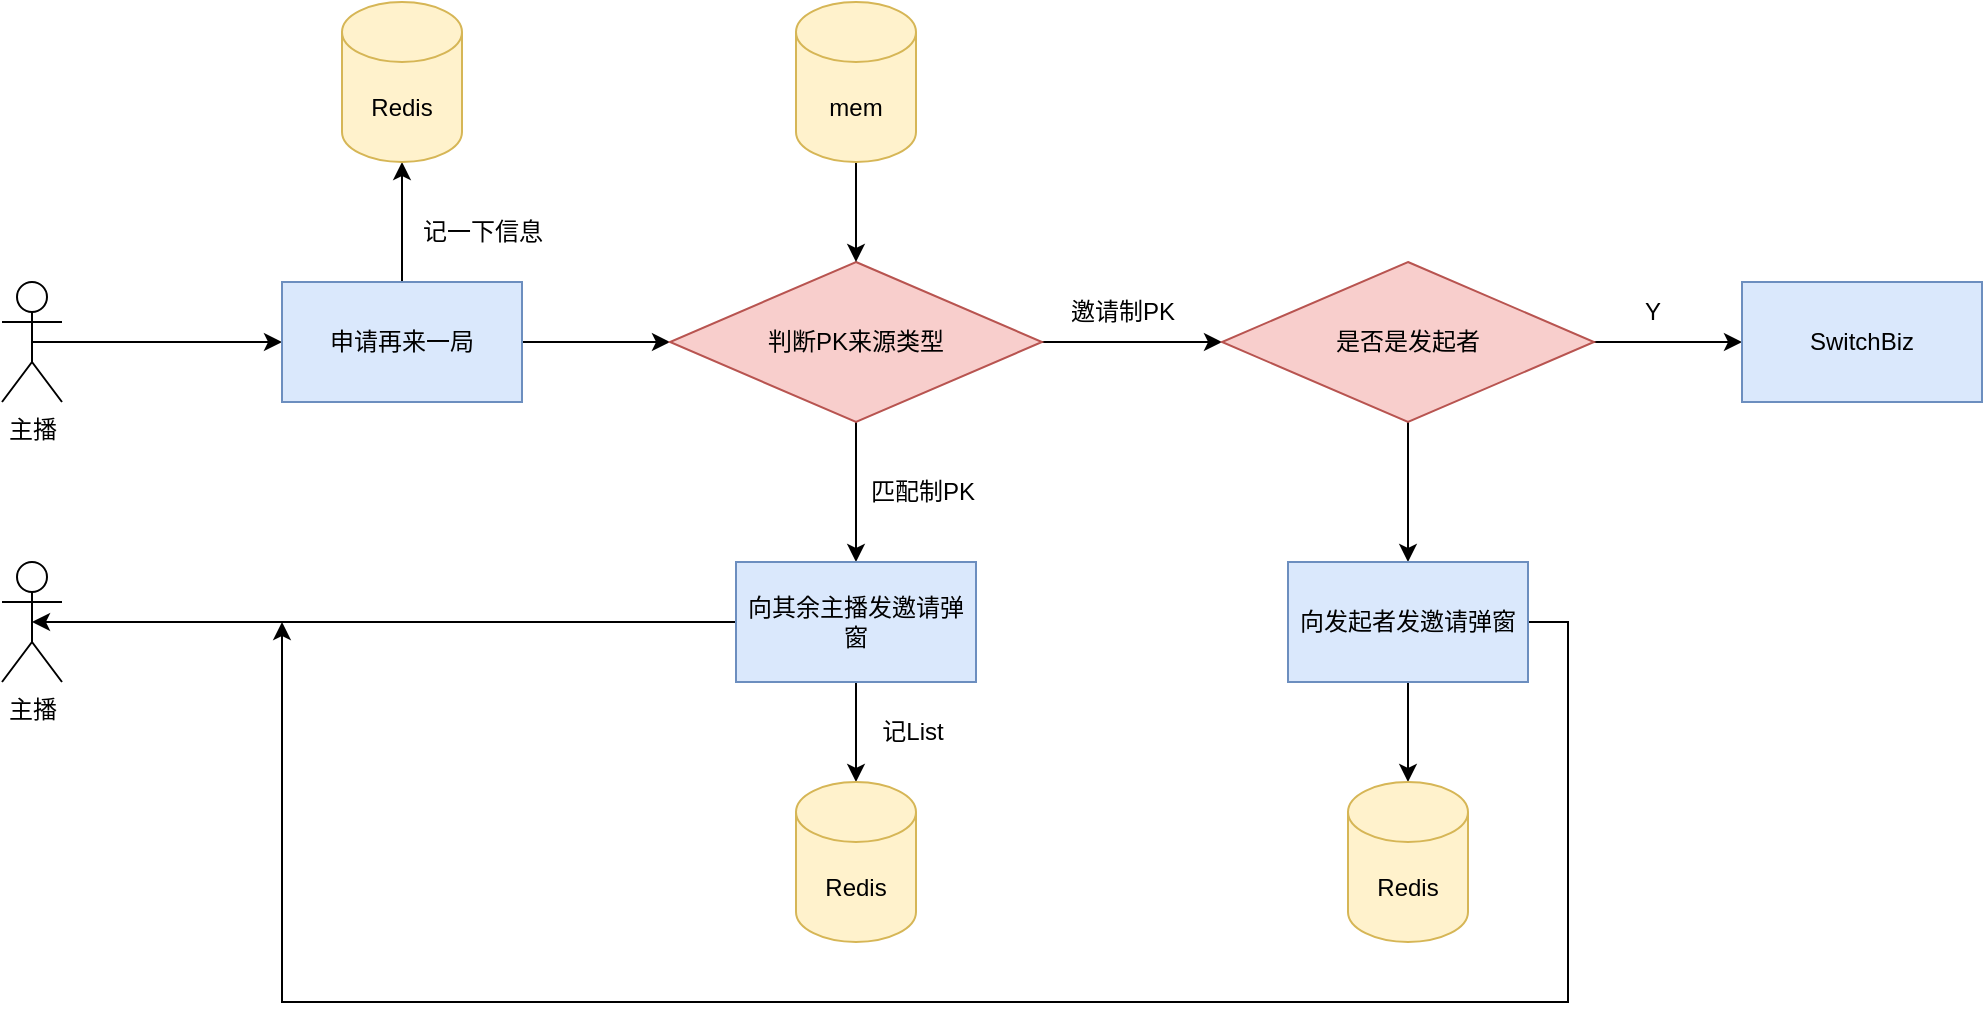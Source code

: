 <mxfile version="20.1.3" type="github">
  <diagram id="w7KoHZlsm-TigX4dy9A7" name="第 1 页">
    <mxGraphModel dx="2066" dy="1154" grid="1" gridSize="10" guides="1" tooltips="1" connect="1" arrows="1" fold="1" page="0" pageScale="1" pageWidth="827" pageHeight="1169" math="0" shadow="0">
      <root>
        <mxCell id="0" />
        <mxCell id="1" parent="0" />
        <mxCell id="B9_OhelfvuFqtdBi1QgU-5" style="edgeStyle=orthogonalEdgeStyle;rounded=0;orthogonalLoop=1;jettySize=auto;html=1;exitX=0.5;exitY=0.5;exitDx=0;exitDy=0;exitPerimeter=0;entryX=0;entryY=0.5;entryDx=0;entryDy=0;" edge="1" parent="1" source="B9_OhelfvuFqtdBi1QgU-1" target="B9_OhelfvuFqtdBi1QgU-4">
          <mxGeometry relative="1" as="geometry" />
        </mxCell>
        <mxCell id="B9_OhelfvuFqtdBi1QgU-1" value="主播" style="shape=umlActor;verticalLabelPosition=bottom;verticalAlign=top;html=1;outlineConnect=0;" vertex="1" parent="1">
          <mxGeometry x="80" y="310" width="30" height="60" as="geometry" />
        </mxCell>
        <mxCell id="B9_OhelfvuFqtdBi1QgU-9" style="edgeStyle=orthogonalEdgeStyle;rounded=0;orthogonalLoop=1;jettySize=auto;html=1;exitX=1;exitY=0.5;exitDx=0;exitDy=0;entryX=0;entryY=0.5;entryDx=0;entryDy=0;" edge="1" parent="1" source="B9_OhelfvuFqtdBi1QgU-4" target="B9_OhelfvuFqtdBi1QgU-6">
          <mxGeometry relative="1" as="geometry" />
        </mxCell>
        <mxCell id="B9_OhelfvuFqtdBi1QgU-18" style="edgeStyle=orthogonalEdgeStyle;rounded=0;orthogonalLoop=1;jettySize=auto;html=1;exitX=0.5;exitY=0;exitDx=0;exitDy=0;entryX=0.5;entryY=1;entryDx=0;entryDy=0;entryPerimeter=0;" edge="1" parent="1" source="B9_OhelfvuFqtdBi1QgU-4" target="B9_OhelfvuFqtdBi1QgU-17">
          <mxGeometry relative="1" as="geometry" />
        </mxCell>
        <mxCell id="B9_OhelfvuFqtdBi1QgU-4" value="申请再来一局" style="rounded=0;whiteSpace=wrap;html=1;fillColor=#dae8fc;strokeColor=#6c8ebf;" vertex="1" parent="1">
          <mxGeometry x="220" y="310" width="120" height="60" as="geometry" />
        </mxCell>
        <mxCell id="B9_OhelfvuFqtdBi1QgU-11" style="edgeStyle=orthogonalEdgeStyle;rounded=0;orthogonalLoop=1;jettySize=auto;html=1;exitX=1;exitY=0.5;exitDx=0;exitDy=0;entryX=0;entryY=0.5;entryDx=0;entryDy=0;" edge="1" parent="1" source="B9_OhelfvuFqtdBi1QgU-6">
          <mxGeometry relative="1" as="geometry">
            <mxPoint x="690" y="340" as="targetPoint" />
          </mxGeometry>
        </mxCell>
        <mxCell id="B9_OhelfvuFqtdBi1QgU-21" style="edgeStyle=orthogonalEdgeStyle;rounded=0;orthogonalLoop=1;jettySize=auto;html=1;exitX=0.5;exitY=1;exitDx=0;exitDy=0;entryX=0.5;entryY=0;entryDx=0;entryDy=0;" edge="1" parent="1" source="B9_OhelfvuFqtdBi1QgU-6" target="B9_OhelfvuFqtdBi1QgU-20">
          <mxGeometry relative="1" as="geometry" />
        </mxCell>
        <mxCell id="B9_OhelfvuFqtdBi1QgU-6" value="判断PK来源类型" style="rhombus;whiteSpace=wrap;html=1;fillColor=#f8cecc;strokeColor=#b85450;" vertex="1" parent="1">
          <mxGeometry x="414" y="300" width="186" height="80" as="geometry" />
        </mxCell>
        <mxCell id="B9_OhelfvuFqtdBi1QgU-8" style="edgeStyle=orthogonalEdgeStyle;rounded=0;orthogonalLoop=1;jettySize=auto;html=1;exitX=0.5;exitY=1;exitDx=0;exitDy=0;exitPerimeter=0;entryX=0.5;entryY=0;entryDx=0;entryDy=0;" edge="1" parent="1" source="B9_OhelfvuFqtdBi1QgU-7" target="B9_OhelfvuFqtdBi1QgU-6">
          <mxGeometry relative="1" as="geometry" />
        </mxCell>
        <mxCell id="B9_OhelfvuFqtdBi1QgU-7" value="mem" style="shape=cylinder3;whiteSpace=wrap;html=1;boundedLbl=1;backgroundOutline=1;size=15;fillColor=#fff2cc;strokeColor=#d6b656;" vertex="1" parent="1">
          <mxGeometry x="477" y="170" width="60" height="80" as="geometry" />
        </mxCell>
        <mxCell id="B9_OhelfvuFqtdBi1QgU-12" value="邀请制PK" style="text;html=1;align=center;verticalAlign=middle;resizable=0;points=[];autosize=1;strokeColor=none;fillColor=none;" vertex="1" parent="1">
          <mxGeometry x="600" y="310" width="80" height="30" as="geometry" />
        </mxCell>
        <mxCell id="B9_OhelfvuFqtdBi1QgU-15" style="edgeStyle=orthogonalEdgeStyle;rounded=0;orthogonalLoop=1;jettySize=auto;html=1;exitX=1;exitY=0.5;exitDx=0;exitDy=0;entryX=0;entryY=0.5;entryDx=0;entryDy=0;" edge="1" parent="1" source="B9_OhelfvuFqtdBi1QgU-13" target="B9_OhelfvuFqtdBi1QgU-14">
          <mxGeometry relative="1" as="geometry" />
        </mxCell>
        <mxCell id="B9_OhelfvuFqtdBi1QgU-27" style="edgeStyle=orthogonalEdgeStyle;rounded=0;orthogonalLoop=1;jettySize=auto;html=1;exitX=0.5;exitY=1;exitDx=0;exitDy=0;entryX=0.5;entryY=0;entryDx=0;entryDy=0;" edge="1" parent="1" source="B9_OhelfvuFqtdBi1QgU-13" target="B9_OhelfvuFqtdBi1QgU-26">
          <mxGeometry relative="1" as="geometry" />
        </mxCell>
        <mxCell id="B9_OhelfvuFqtdBi1QgU-13" value="是否是发起者" style="rhombus;whiteSpace=wrap;html=1;fillColor=#f8cecc;strokeColor=#b85450;" vertex="1" parent="1">
          <mxGeometry x="690" y="300" width="186" height="80" as="geometry" />
        </mxCell>
        <mxCell id="B9_OhelfvuFqtdBi1QgU-14" value="SwitchBiz" style="rounded=0;whiteSpace=wrap;html=1;fillColor=#dae8fc;strokeColor=#6c8ebf;" vertex="1" parent="1">
          <mxGeometry x="950" y="310" width="120" height="60" as="geometry" />
        </mxCell>
        <mxCell id="B9_OhelfvuFqtdBi1QgU-16" value="Y" style="text;html=1;align=center;verticalAlign=middle;resizable=0;points=[];autosize=1;strokeColor=none;fillColor=none;" vertex="1" parent="1">
          <mxGeometry x="890" y="310" width="30" height="30" as="geometry" />
        </mxCell>
        <mxCell id="B9_OhelfvuFqtdBi1QgU-17" value="Redis" style="shape=cylinder3;whiteSpace=wrap;html=1;boundedLbl=1;backgroundOutline=1;size=15;fillColor=#fff2cc;strokeColor=#d6b656;" vertex="1" parent="1">
          <mxGeometry x="250" y="170" width="60" height="80" as="geometry" />
        </mxCell>
        <mxCell id="B9_OhelfvuFqtdBi1QgU-19" value="记一下信息" style="text;html=1;align=center;verticalAlign=middle;resizable=0;points=[];autosize=1;strokeColor=none;fillColor=none;" vertex="1" parent="1">
          <mxGeometry x="280" y="270" width="80" height="30" as="geometry" />
        </mxCell>
        <mxCell id="B9_OhelfvuFqtdBi1QgU-24" style="edgeStyle=orthogonalEdgeStyle;rounded=0;orthogonalLoop=1;jettySize=auto;html=1;exitX=0.5;exitY=1;exitDx=0;exitDy=0;entryX=0.5;entryY=0;entryDx=0;entryDy=0;entryPerimeter=0;" edge="1" parent="1" source="B9_OhelfvuFqtdBi1QgU-20" target="B9_OhelfvuFqtdBi1QgU-23">
          <mxGeometry relative="1" as="geometry" />
        </mxCell>
        <mxCell id="B9_OhelfvuFqtdBi1QgU-32" style="edgeStyle=orthogonalEdgeStyle;rounded=0;orthogonalLoop=1;jettySize=auto;html=1;exitX=0;exitY=0.5;exitDx=0;exitDy=0;entryX=0.5;entryY=0.5;entryDx=0;entryDy=0;entryPerimeter=0;" edge="1" parent="1" source="B9_OhelfvuFqtdBi1QgU-20" target="B9_OhelfvuFqtdBi1QgU-30">
          <mxGeometry relative="1" as="geometry" />
        </mxCell>
        <mxCell id="B9_OhelfvuFqtdBi1QgU-20" value="向其余主播发邀请弹窗" style="rounded=0;whiteSpace=wrap;html=1;fillColor=#dae8fc;strokeColor=#6c8ebf;" vertex="1" parent="1">
          <mxGeometry x="447" y="450" width="120" height="60" as="geometry" />
        </mxCell>
        <mxCell id="B9_OhelfvuFqtdBi1QgU-22" value="匹配制PK" style="text;html=1;align=center;verticalAlign=middle;resizable=0;points=[];autosize=1;strokeColor=none;fillColor=none;" vertex="1" parent="1">
          <mxGeometry x="500" y="400" width="80" height="30" as="geometry" />
        </mxCell>
        <mxCell id="B9_OhelfvuFqtdBi1QgU-23" value="Redis" style="shape=cylinder3;whiteSpace=wrap;html=1;boundedLbl=1;backgroundOutline=1;size=15;fillColor=#fff2cc;strokeColor=#d6b656;" vertex="1" parent="1">
          <mxGeometry x="477" y="560" width="60" height="80" as="geometry" />
        </mxCell>
        <mxCell id="B9_OhelfvuFqtdBi1QgU-25" value="记List" style="text;html=1;align=center;verticalAlign=middle;resizable=0;points=[];autosize=1;strokeColor=none;fillColor=none;" vertex="1" parent="1">
          <mxGeometry x="510" y="520" width="50" height="30" as="geometry" />
        </mxCell>
        <mxCell id="B9_OhelfvuFqtdBi1QgU-29" style="edgeStyle=orthogonalEdgeStyle;rounded=0;orthogonalLoop=1;jettySize=auto;html=1;exitX=0.5;exitY=1;exitDx=0;exitDy=0;entryX=0.5;entryY=0;entryDx=0;entryDy=0;entryPerimeter=0;" edge="1" parent="1" source="B9_OhelfvuFqtdBi1QgU-26" target="B9_OhelfvuFqtdBi1QgU-28">
          <mxGeometry relative="1" as="geometry" />
        </mxCell>
        <mxCell id="B9_OhelfvuFqtdBi1QgU-36" style="edgeStyle=orthogonalEdgeStyle;rounded=0;orthogonalLoop=1;jettySize=auto;html=1;exitX=1;exitY=0.5;exitDx=0;exitDy=0;" edge="1" parent="1" source="B9_OhelfvuFqtdBi1QgU-26">
          <mxGeometry relative="1" as="geometry">
            <mxPoint x="220" y="480" as="targetPoint" />
            <Array as="points">
              <mxPoint x="863" y="480" />
              <mxPoint x="863" y="670" />
              <mxPoint x="220" y="670" />
            </Array>
          </mxGeometry>
        </mxCell>
        <mxCell id="B9_OhelfvuFqtdBi1QgU-26" value="向发起者发邀请弹窗" style="rounded=0;whiteSpace=wrap;html=1;fillColor=#dae8fc;strokeColor=#6c8ebf;" vertex="1" parent="1">
          <mxGeometry x="723" y="450" width="120" height="60" as="geometry" />
        </mxCell>
        <mxCell id="B9_OhelfvuFqtdBi1QgU-28" value="Redis" style="shape=cylinder3;whiteSpace=wrap;html=1;boundedLbl=1;backgroundOutline=1;size=15;fillColor=#fff2cc;strokeColor=#d6b656;" vertex="1" parent="1">
          <mxGeometry x="753" y="560" width="60" height="80" as="geometry" />
        </mxCell>
        <mxCell id="B9_OhelfvuFqtdBi1QgU-30" value="主播" style="shape=umlActor;verticalLabelPosition=bottom;verticalAlign=top;html=1;outlineConnect=0;" vertex="1" parent="1">
          <mxGeometry x="80" y="450" width="30" height="60" as="geometry" />
        </mxCell>
      </root>
    </mxGraphModel>
  </diagram>
</mxfile>

